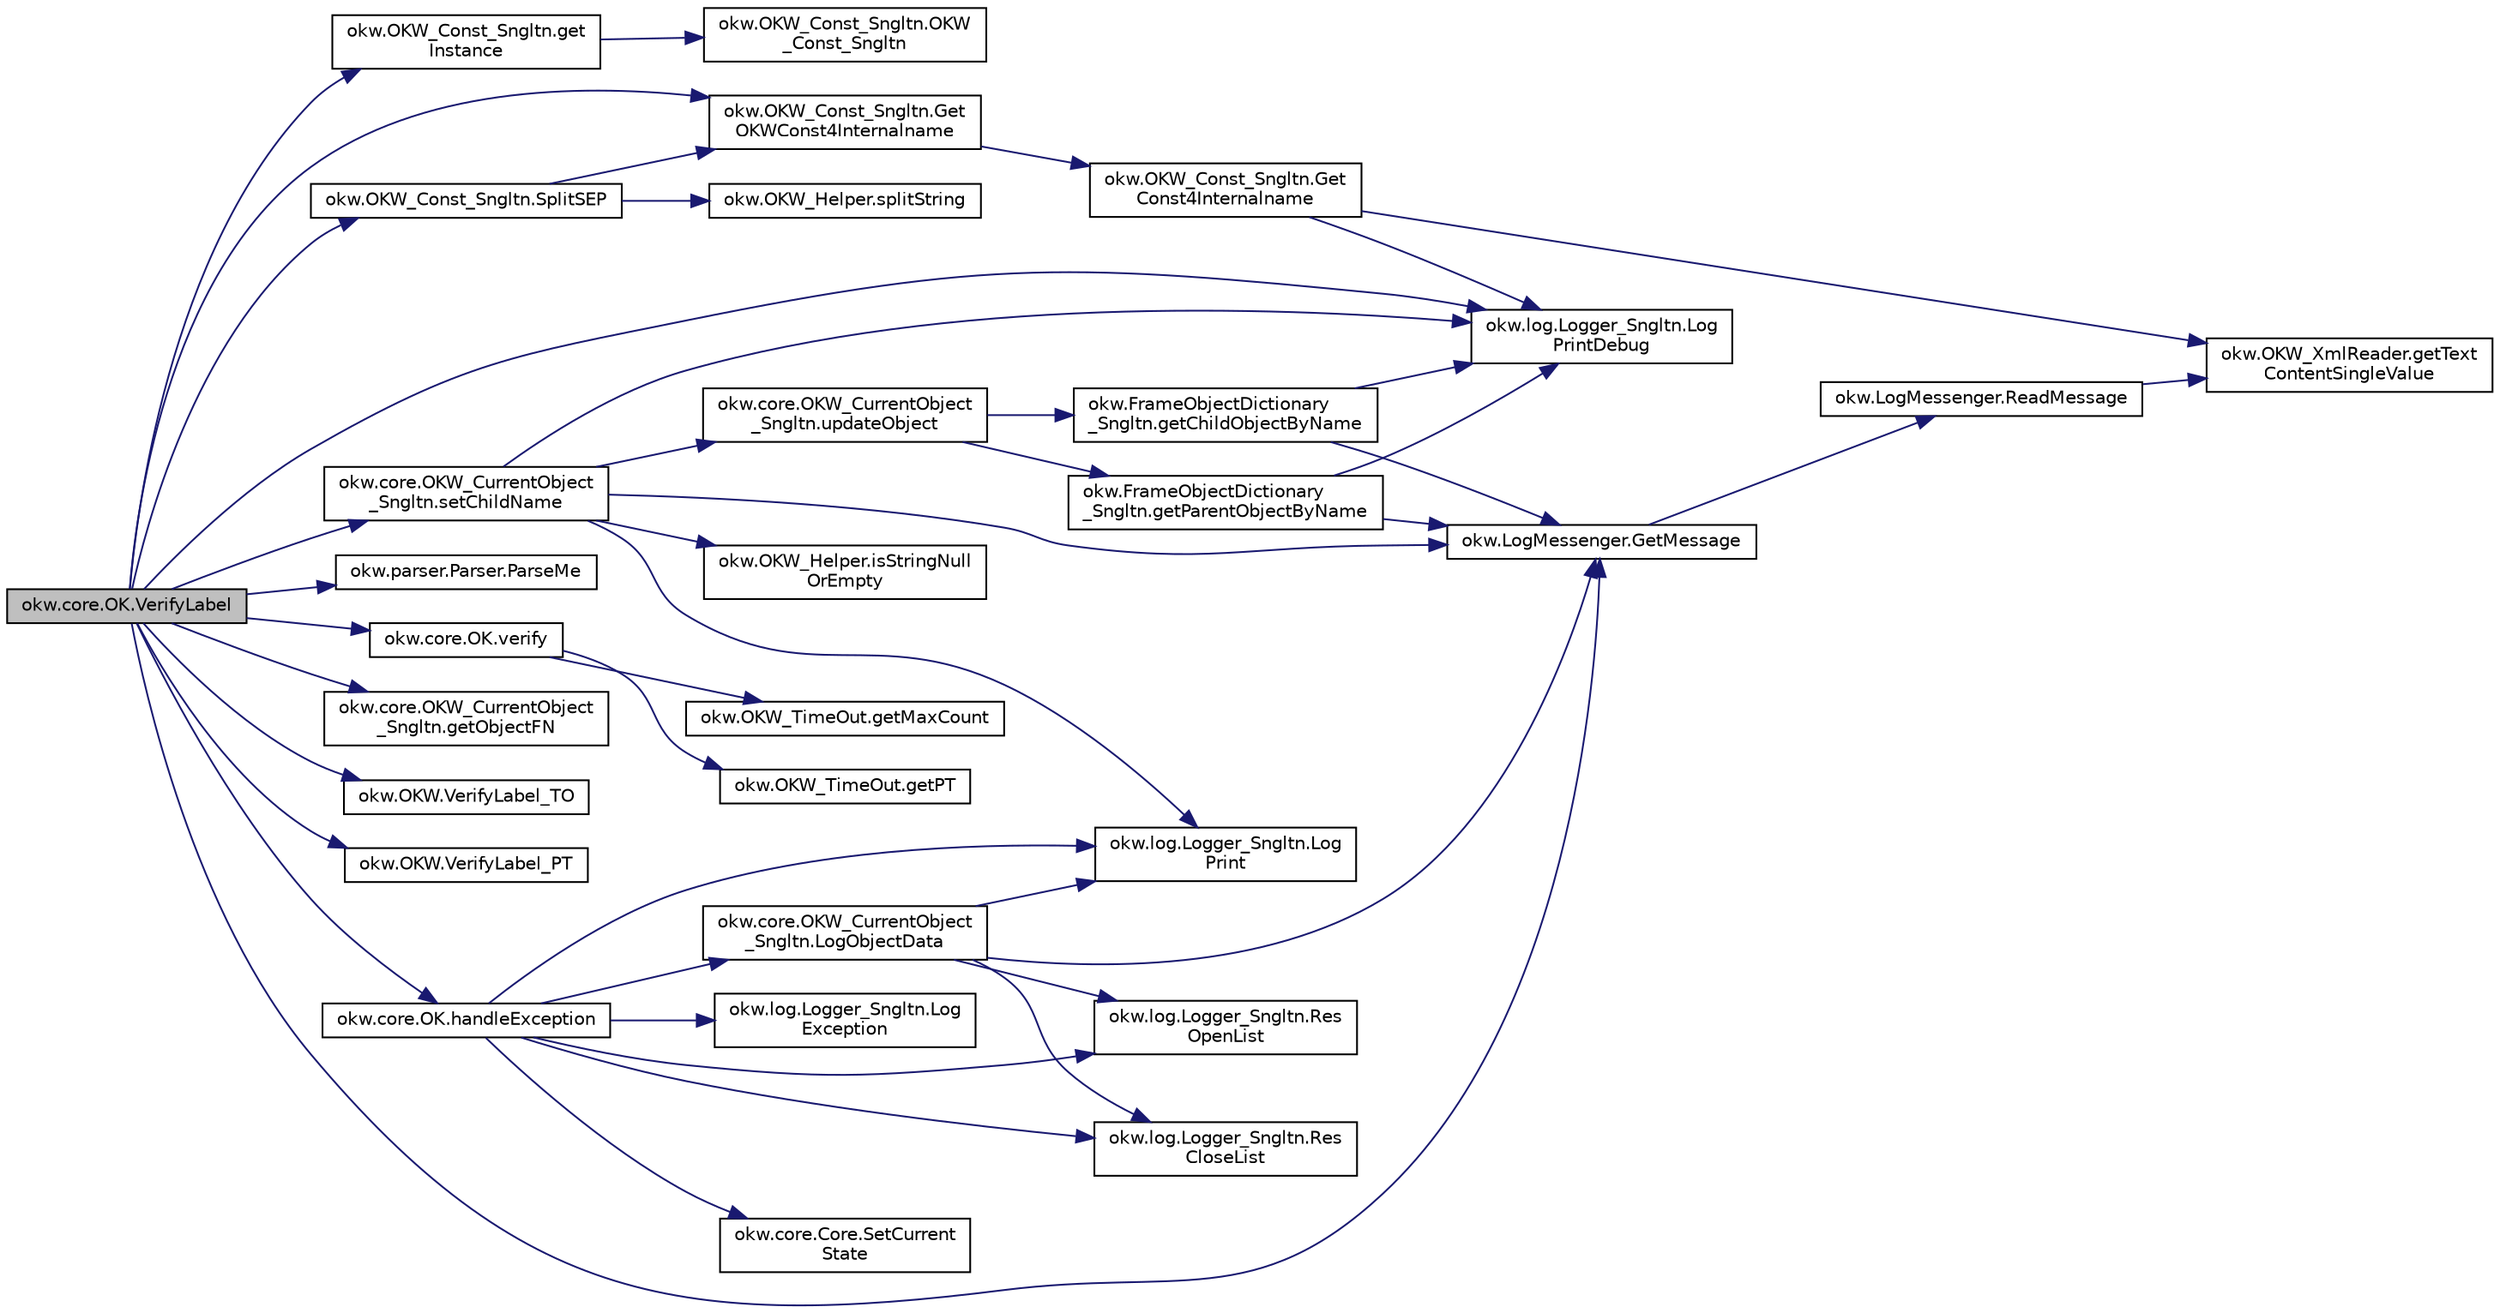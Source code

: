 digraph "okw.core.OK.VerifyLabel"
{
 // INTERACTIVE_SVG=YES
 // LATEX_PDF_SIZE
  edge [fontname="Helvetica",fontsize="10",labelfontname="Helvetica",labelfontsize="10"];
  node [fontname="Helvetica",fontsize="10",shape=record];
  rankdir="LR";
  Node1226 [label="okw.core.OK.VerifyLabel",height=0.2,width=0.4,color="black", fillcolor="grey75", style="filled", fontcolor="black",tooltip="Überprüft die Beschreibung des Objektes."];
  Node1226 -> Node1227 [color="midnightblue",fontsize="10",style="solid",fontname="Helvetica"];
  Node1227 [label="okw.OKW_Const_Sngltn.get\lInstance",height=0.2,width=0.4,color="black", fillcolor="white", style="filled",URL="$classokw_1_1_o_k_w___const___sngltn.html#afdb8f095b58cbd870dbb8eb353e3b0bf",tooltip="Holt die einzige Instanz dieser Klasse."];
  Node1227 -> Node1228 [color="midnightblue",fontsize="10",style="solid",fontname="Helvetica"];
  Node1228 [label="okw.OKW_Const_Sngltn.OKW\l_Const_Sngltn",height=0.2,width=0.4,color="black", fillcolor="white", style="filled",URL="$classokw_1_1_o_k_w___const___sngltn.html#a8404c43fc549df30d37c369c7d6e89ae",tooltip="Privater Konstruktor ohne Parameter im Entwurfsmuster Singelton initialisiert die Klasse OKW_Const."];
  Node1226 -> Node1229 [color="midnightblue",fontsize="10",style="solid",fontname="Helvetica"];
  Node1229 [label="okw.OKW_Const_Sngltn.Get\lOKWConst4Internalname",height=0.2,width=0.4,color="black", fillcolor="white", style="filled",URL="$classokw_1_1_o_k_w___const___sngltn.html#a02c05c79f7ea6e862a81a64ce23941fd",tooltip="Methode ermittelt für Internalname und der aktuell eingestellten Sprache den Wert für OKWConst."];
  Node1229 -> Node1230 [color="midnightblue",fontsize="10",style="solid",fontname="Helvetica"];
  Node1230 [label="okw.OKW_Const_Sngltn.Get\lConst4Internalname",height=0.2,width=0.4,color="black", fillcolor="white", style="filled",URL="$classokw_1_1_o_k_w___const___sngltn.html#a51cde06bf07e855ba4d69ff36b9a27f7",tooltip="Methode ermittelt für Internalname und der aktuell eingestellten Sprache den Wert für Const."];
  Node1230 -> Node1231 [color="midnightblue",fontsize="10",style="solid",fontname="Helvetica"];
  Node1231 [label="okw.log.Logger_Sngltn.Log\lPrintDebug",height=0.2,width=0.4,color="black", fillcolor="white", style="filled",URL="$classokw_1_1log_1_1_logger___sngltn.html#a313f97c79ba4662d9daaf7f537dd02f4",tooltip="Loggt eine Nachricht."];
  Node1230 -> Node1232 [color="midnightblue",fontsize="10",style="solid",fontname="Helvetica"];
  Node1232 [label="okw.OKW_XmlReader.getText\lContentSingleValue",height=0.2,width=0.4,color="black", fillcolor="white", style="filled",URL="$classokw_1_1_o_k_w___xml_reader.html#ab920b5335a2e1429c14cc5f8e79f39eb",tooltip="Lies den TextContent eines Tag."];
  Node1226 -> Node1231 [color="midnightblue",fontsize="10",style="solid",fontname="Helvetica"];
  Node1226 -> Node1233 [color="midnightblue",fontsize="10",style="solid",fontname="Helvetica"];
  Node1233 [label="okw.LogMessenger.GetMessage",height=0.2,width=0.4,color="black", fillcolor="white", style="filled",URL="$classokw_1_1_log_messenger.html#af225d1f037d47b3b085175c09d78bdd2",tooltip="Holt die Log-Meldung für MethodeNmae/Textkey ohne weitere Parameter."];
  Node1233 -> Node1234 [color="midnightblue",fontsize="10",style="solid",fontname="Helvetica"];
  Node1234 [label="okw.LogMessenger.ReadMessage",height=0.2,width=0.4,color="black", fillcolor="white", style="filled",URL="$classokw_1_1_log_messenger.html#a530cd6ab82ec82a04206a2e976ec06e3",tooltip="Interne Kernfunktion holt die Log-Meldung mit Platzhaltern aus der XML-Datei."];
  Node1234 -> Node1232 [color="midnightblue",fontsize="10",style="solid",fontname="Helvetica"];
  Node1226 -> Node1235 [color="midnightblue",fontsize="10",style="solid",fontname="Helvetica"];
  Node1235 [label="okw.OKW_Const_Sngltn.SplitSEP",height=0.2,width=0.4,color="black", fillcolor="white", style="filled",URL="$classokw_1_1_o_k_w___const___sngltn.html#a3851ae4f27e2ae512749767b86b3fc13",tooltip="Methode trennt einen String und wandelt diesen in einen ListString um."];
  Node1235 -> Node1236 [color="midnightblue",fontsize="10",style="solid",fontname="Helvetica"];
  Node1236 [label="okw.OKW_Helper.splitString",height=0.2,width=0.4,color="black", fillcolor="white", style="filled",URL="$classokw_1_1_o_k_w___helper.html#a268ba5b6db697acd241f3ebea12c4194",tooltip="Splittet einen String am angegebenen Separator auf."];
  Node1235 -> Node1229 [color="midnightblue",fontsize="10",style="solid",fontname="Helvetica"];
  Node1226 -> Node1237 [color="midnightblue",fontsize="10",style="solid",fontname="Helvetica"];
  Node1237 [label="okw.parser.Parser.ParseMe",height=0.2,width=0.4,color="black", fillcolor="white", style="filled",URL="$classokw_1_1parser_1_1_parser.html#a46afb901847316c744413ce473ecada3",tooltip="Parst einen _List&lt string&gt, ersetzt die Parser-Schlüsslewörter durch Werte."];
  Node1226 -> Node1238 [color="midnightblue",fontsize="10",style="solid",fontname="Helvetica"];
  Node1238 [label="okw.core.OKW_CurrentObject\l_Sngltn.setChildName",height=0.2,width=0.4,color="black", fillcolor="white", style="filled",URL="$classokw_1_1core_1_1_o_k_w___current_object___sngltn.html#a461fa1ff29f4bc4a9798707ea7b71849",tooltip="Setzt das Kindobjekt."];
  Node1238 -> Node1231 [color="midnightblue",fontsize="10",style="solid",fontname="Helvetica"];
  Node1238 -> Node1233 [color="midnightblue",fontsize="10",style="solid",fontname="Helvetica"];
  Node1238 -> Node1239 [color="midnightblue",fontsize="10",style="solid",fontname="Helvetica"];
  Node1239 [label="okw.OKW_Helper.isStringNull\lOrEmpty",height=0.2,width=0.4,color="black", fillcolor="white", style="filled",URL="$classokw_1_1_o_k_w___helper.html#a3a7ba0f42b29adf70574830688e72e4a",tooltip="Prüft ob der gegeben String fpsStrin null oder leer (\"\") ist."];
  Node1238 -> Node1240 [color="midnightblue",fontsize="10",style="solid",fontname="Helvetica"];
  Node1240 [label="okw.log.Logger_Sngltn.Log\lPrint",height=0.2,width=0.4,color="black", fillcolor="white", style="filled",URL="$classokw_1_1log_1_1_logger___sngltn.html#a8ebceaddd6cc6963ddb8e08c72ea808c",tooltip="LogPrint Function: Prints the values of expressions to the results file."];
  Node1238 -> Node1241 [color="midnightblue",fontsize="10",style="solid",fontname="Helvetica"];
  Node1241 [label="okw.core.OKW_CurrentObject\l_Sngltn.updateObject",height=0.2,width=0.4,color="black", fillcolor="white", style="filled",URL="$classokw_1_1core_1_1_o_k_w___current_object___sngltn.html#a51204f2563ba8defb737da6653705819",tooltip="Methode aktualisert zwei Werte:"];
  Node1241 -> Node1242 [color="midnightblue",fontsize="10",style="solid",fontname="Helvetica"];
  Node1242 [label="okw.FrameObjectDictionary\l_Sngltn.getParentObjectByName",height=0.2,width=0.4,color="black", fillcolor="white", style="filled",URL="$classokw_1_1_frame_object_dictionary___sngltn.html#aeec07d71cbebe71ec3ec4d27e86d6c5c",tooltip="Die Methode liefert das Frame-Object des gegebenen FN eines Fensterobjektes zurück."];
  Node1242 -> Node1231 [color="midnightblue",fontsize="10",style="solid",fontname="Helvetica"];
  Node1242 -> Node1233 [color="midnightblue",fontsize="10",style="solid",fontname="Helvetica"];
  Node1241 -> Node1243 [color="midnightblue",fontsize="10",style="solid",fontname="Helvetica"];
  Node1243 [label="okw.FrameObjectDictionary\l_Sngltn.getChildObjectByName",height=0.2,width=0.4,color="black", fillcolor="white", style="filled",URL="$classokw_1_1_frame_object_dictionary___sngltn.html#a0a71734828093357dfc88b5fa242e361",tooltip="Die Methode liefert das Objekt des gegebenen Kindobjekttests zurück."];
  Node1243 -> Node1231 [color="midnightblue",fontsize="10",style="solid",fontname="Helvetica"];
  Node1243 -> Node1233 [color="midnightblue",fontsize="10",style="solid",fontname="Helvetica"];
  Node1226 -> Node1244 [color="midnightblue",fontsize="10",style="solid",fontname="Helvetica"];
  Node1244 [label="okw.core.OKW_CurrentObject\l_Sngltn.getObjectFN",height=0.2,width=0.4,color="black", fillcolor="white", style="filled",URL="$classokw_1_1core_1_1_o_k_w___current_object___sngltn.html#a8a957bc040b9487a21adb41a52c56fd4",tooltip="Ermittelt den ObjektNamen des aktuellen Objektes."];
  Node1226 -> Node1245 [color="midnightblue",fontsize="10",style="solid",fontname="Helvetica"];
  Node1245 [label="okw.OKW.VerifyLabel_TO",height=0.2,width=0.4,color="black", fillcolor="white", style="filled",URL="$interfaceokw_1_1_o_k_w.html#a82cdf943baf6ca05d3dd4c27281a767e",tooltip="TimeOut in Sekunden [s] für das Schlüsselwort VerifyLabel."];
  Node1226 -> Node1246 [color="midnightblue",fontsize="10",style="solid",fontname="Helvetica"];
  Node1246 [label="okw.OKW.VerifyLabel_PT",height=0.2,width=0.4,color="black", fillcolor="white", style="filled",URL="$interfaceokw_1_1_o_k_w.html#af61e99c52f99cd85078aef9cf024557b",tooltip="Polling Time in [ms] für das Schlüsselwort VerifyLabel."];
  Node1226 -> Node1247 [color="midnightblue",fontsize="10",style="solid",fontname="Helvetica"];
  Node1247 [label="okw.core.OK.verify",height=0.2,width=0.4,color="black", fillcolor="white", style="filled",URL="$classokw_1_1core_1_1_o_k.html#a72bd122dc6ef47485e602d72aeef099d",tooltip=" "];
  Node1247 -> Node1248 [color="midnightblue",fontsize="10",style="solid",fontname="Helvetica"];
  Node1248 [label="okw.OKW_TimeOut.getMaxCount",height=0.2,width=0.4,color="black", fillcolor="white", style="filled",URL="$classokw_1_1_o_k_w___time_out.html#adf7b9cc33db065c1f284bb5db2227b51",tooltip="Anzahl der berechnetten Zyklen."];
  Node1247 -> Node1249 [color="midnightblue",fontsize="10",style="solid",fontname="Helvetica"];
  Node1249 [label="okw.OKW_TimeOut.getPT",height=0.2,width=0.4,color="black", fillcolor="white", style="filled",URL="$classokw_1_1_o_k_w___time_out.html#ab7142e5e6adc82f308a70177c71ced2c",tooltip="Wartezeit zwischen zwei Pollings in [ms]."];
  Node1226 -> Node1250 [color="midnightblue",fontsize="10",style="solid",fontname="Helvetica"];
  Node1250 [label="okw.core.OK.handleException",height=0.2,width=0.4,color="black", fillcolor="white", style="filled",URL="$classokw_1_1core_1_1_o_k.html#a5a6db6a457bcb71c893f5d4eb615b2b7",tooltip="Zentrale Exception-Behandlung."];
  Node1250 -> Node1240 [color="midnightblue",fontsize="10",style="solid",fontname="Helvetica"];
  Node1250 -> Node1251 [color="midnightblue",fontsize="10",style="solid",fontname="Helvetica"];
  Node1251 [label="okw.log.Logger_Sngltn.Log\lException",height=0.2,width=0.4,color="black", fillcolor="white", style="filled",URL="$classokw_1_1log_1_1_logger___sngltn.html#aa29d396a2b9df1ac57079d777c548181",tooltip="LogException Function: Logs a Script Exception to the results file."];
  Node1250 -> Node1252 [color="midnightblue",fontsize="10",style="solid",fontname="Helvetica"];
  Node1252 [label="okw.log.Logger_Sngltn.Res\lOpenList",height=0.2,width=0.4,color="black", fillcolor="white", style="filled",URL="$classokw_1_1log_1_1_logger___sngltn.html#ab4fc711bb4c754f251372ff3b14ab9c9",tooltip="Creates a new hierarchical level in the results file."];
  Node1250 -> Node1253 [color="midnightblue",fontsize="10",style="solid",fontname="Helvetica"];
  Node1253 [label="okw.log.Logger_Sngltn.Res\lCloseList",height=0.2,width=0.4,color="black", fillcolor="white", style="filled",URL="$classokw_1_1log_1_1_logger___sngltn.html#a9b54104f7e0b4c0a473877b19dfaed56",tooltip="Closes a hierarchical level in the results file that was opened with ResOpenList."];
  Node1250 -> Node1254 [color="midnightblue",fontsize="10",style="solid",fontname="Helvetica"];
  Node1254 [label="okw.core.OKW_CurrentObject\l_Sngltn.LogObjectData",height=0.2,width=0.4,color="black", fillcolor="white", style="filled",URL="$classokw_1_1core_1_1_o_k_w___current_object___sngltn.html#a01b48f2c86a2f91909143ee9063dfd86",tooltip="Methode gibt alle wichtigen Informationen zum aktuellen Objekt aus."];
  Node1254 -> Node1252 [color="midnightblue",fontsize="10",style="solid",fontname="Helvetica"];
  Node1254 -> Node1240 [color="midnightblue",fontsize="10",style="solid",fontname="Helvetica"];
  Node1254 -> Node1233 [color="midnightblue",fontsize="10",style="solid",fontname="Helvetica"];
  Node1254 -> Node1253 [color="midnightblue",fontsize="10",style="solid",fontname="Helvetica"];
  Node1250 -> Node1255 [color="midnightblue",fontsize="10",style="solid",fontname="Helvetica"];
  Node1255 [label="okw.core.Core.SetCurrent\lState",height=0.2,width=0.4,color="black", fillcolor="white", style="filled",URL="$classokw_1_1core_1_1_core.html#aafe6e3d88e810dabf350b37058d4af97",tooltip="Setter zum Setzen des aktuellen Zustandes."];
}
